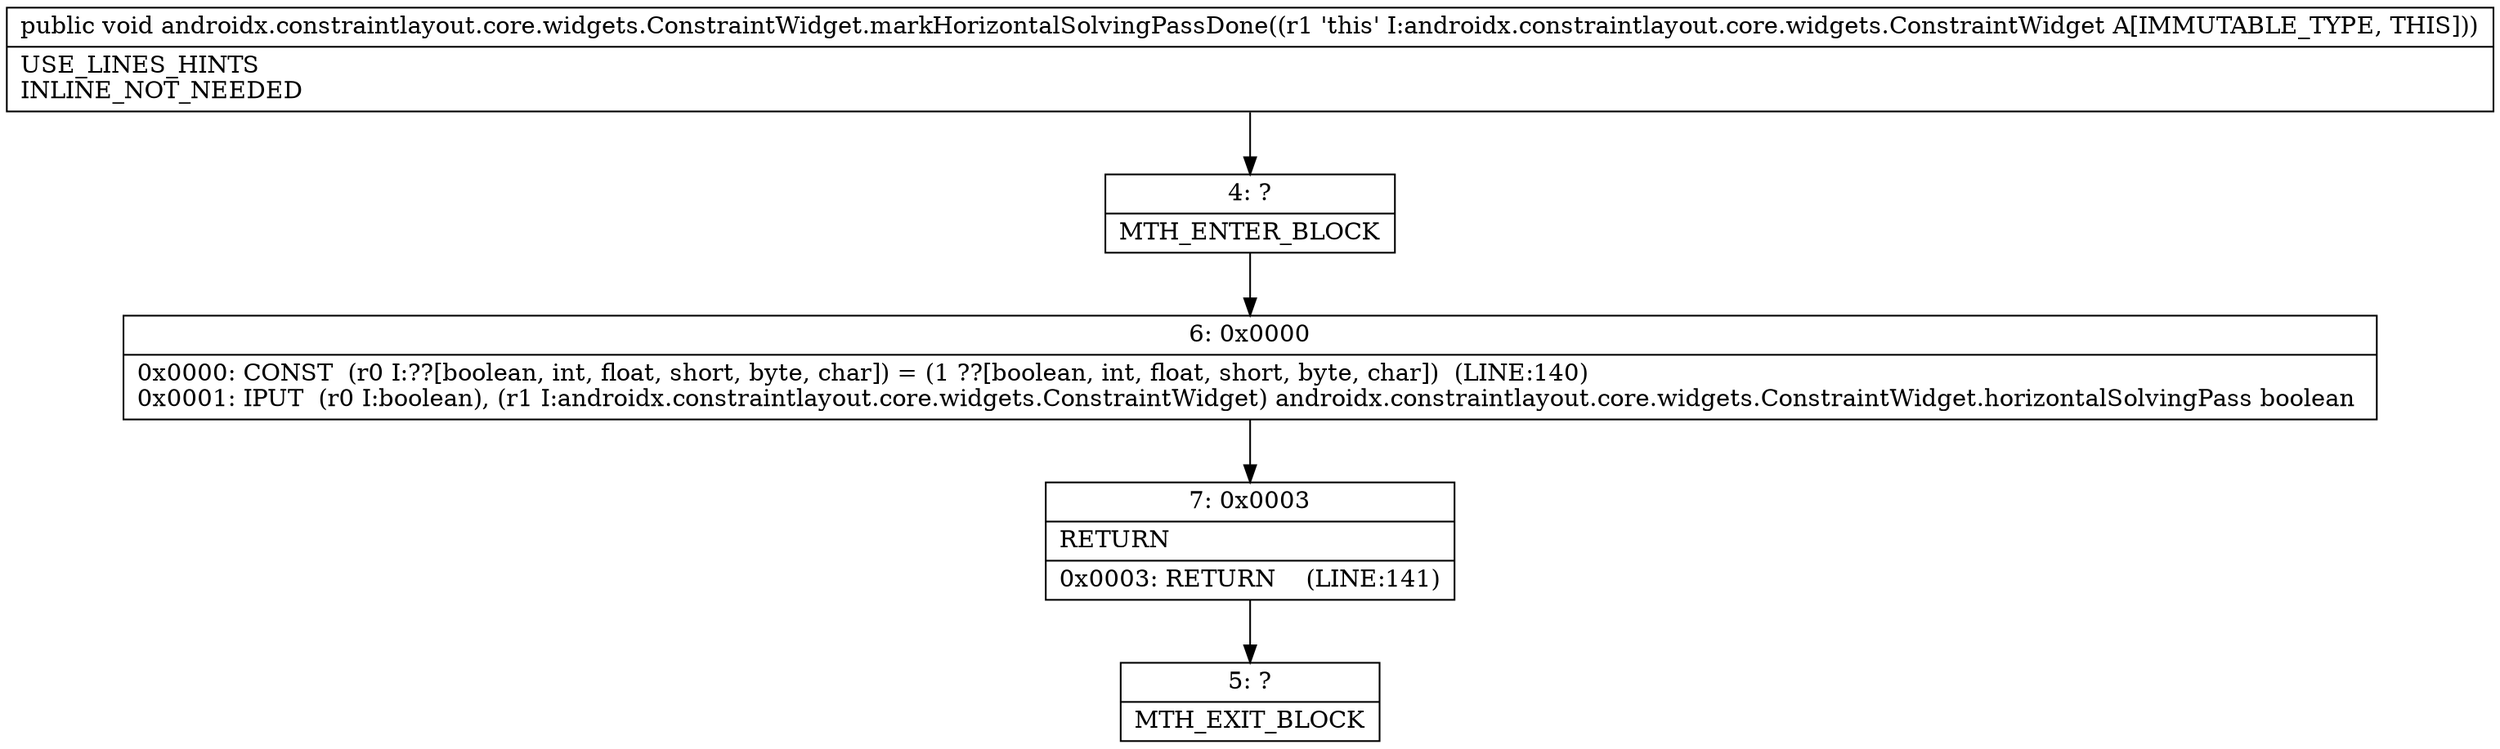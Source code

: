 digraph "CFG forandroidx.constraintlayout.core.widgets.ConstraintWidget.markHorizontalSolvingPassDone()V" {
Node_4 [shape=record,label="{4\:\ ?|MTH_ENTER_BLOCK\l}"];
Node_6 [shape=record,label="{6\:\ 0x0000|0x0000: CONST  (r0 I:??[boolean, int, float, short, byte, char]) = (1 ??[boolean, int, float, short, byte, char])  (LINE:140)\l0x0001: IPUT  (r0 I:boolean), (r1 I:androidx.constraintlayout.core.widgets.ConstraintWidget) androidx.constraintlayout.core.widgets.ConstraintWidget.horizontalSolvingPass boolean \l}"];
Node_7 [shape=record,label="{7\:\ 0x0003|RETURN\l|0x0003: RETURN    (LINE:141)\l}"];
Node_5 [shape=record,label="{5\:\ ?|MTH_EXIT_BLOCK\l}"];
MethodNode[shape=record,label="{public void androidx.constraintlayout.core.widgets.ConstraintWidget.markHorizontalSolvingPassDone((r1 'this' I:androidx.constraintlayout.core.widgets.ConstraintWidget A[IMMUTABLE_TYPE, THIS]))  | USE_LINES_HINTS\lINLINE_NOT_NEEDED\l}"];
MethodNode -> Node_4;Node_4 -> Node_6;
Node_6 -> Node_7;
Node_7 -> Node_5;
}

